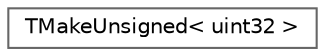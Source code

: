 digraph "Graphical Class Hierarchy"
{
 // INTERACTIVE_SVG=YES
 // LATEX_PDF_SIZE
  bgcolor="transparent";
  edge [fontname=Helvetica,fontsize=10,labelfontname=Helvetica,labelfontsize=10];
  node [fontname=Helvetica,fontsize=10,shape=box,height=0.2,width=0.4];
  rankdir="LR";
  Node0 [id="Node000000",label="TMakeUnsigned\< uint32 \>",height=0.2,width=0.4,color="grey40", fillcolor="white", style="filled",URL="$d9/d57/structTMakeUnsigned_3_01uint32_01_4.html",tooltip=" "];
}
